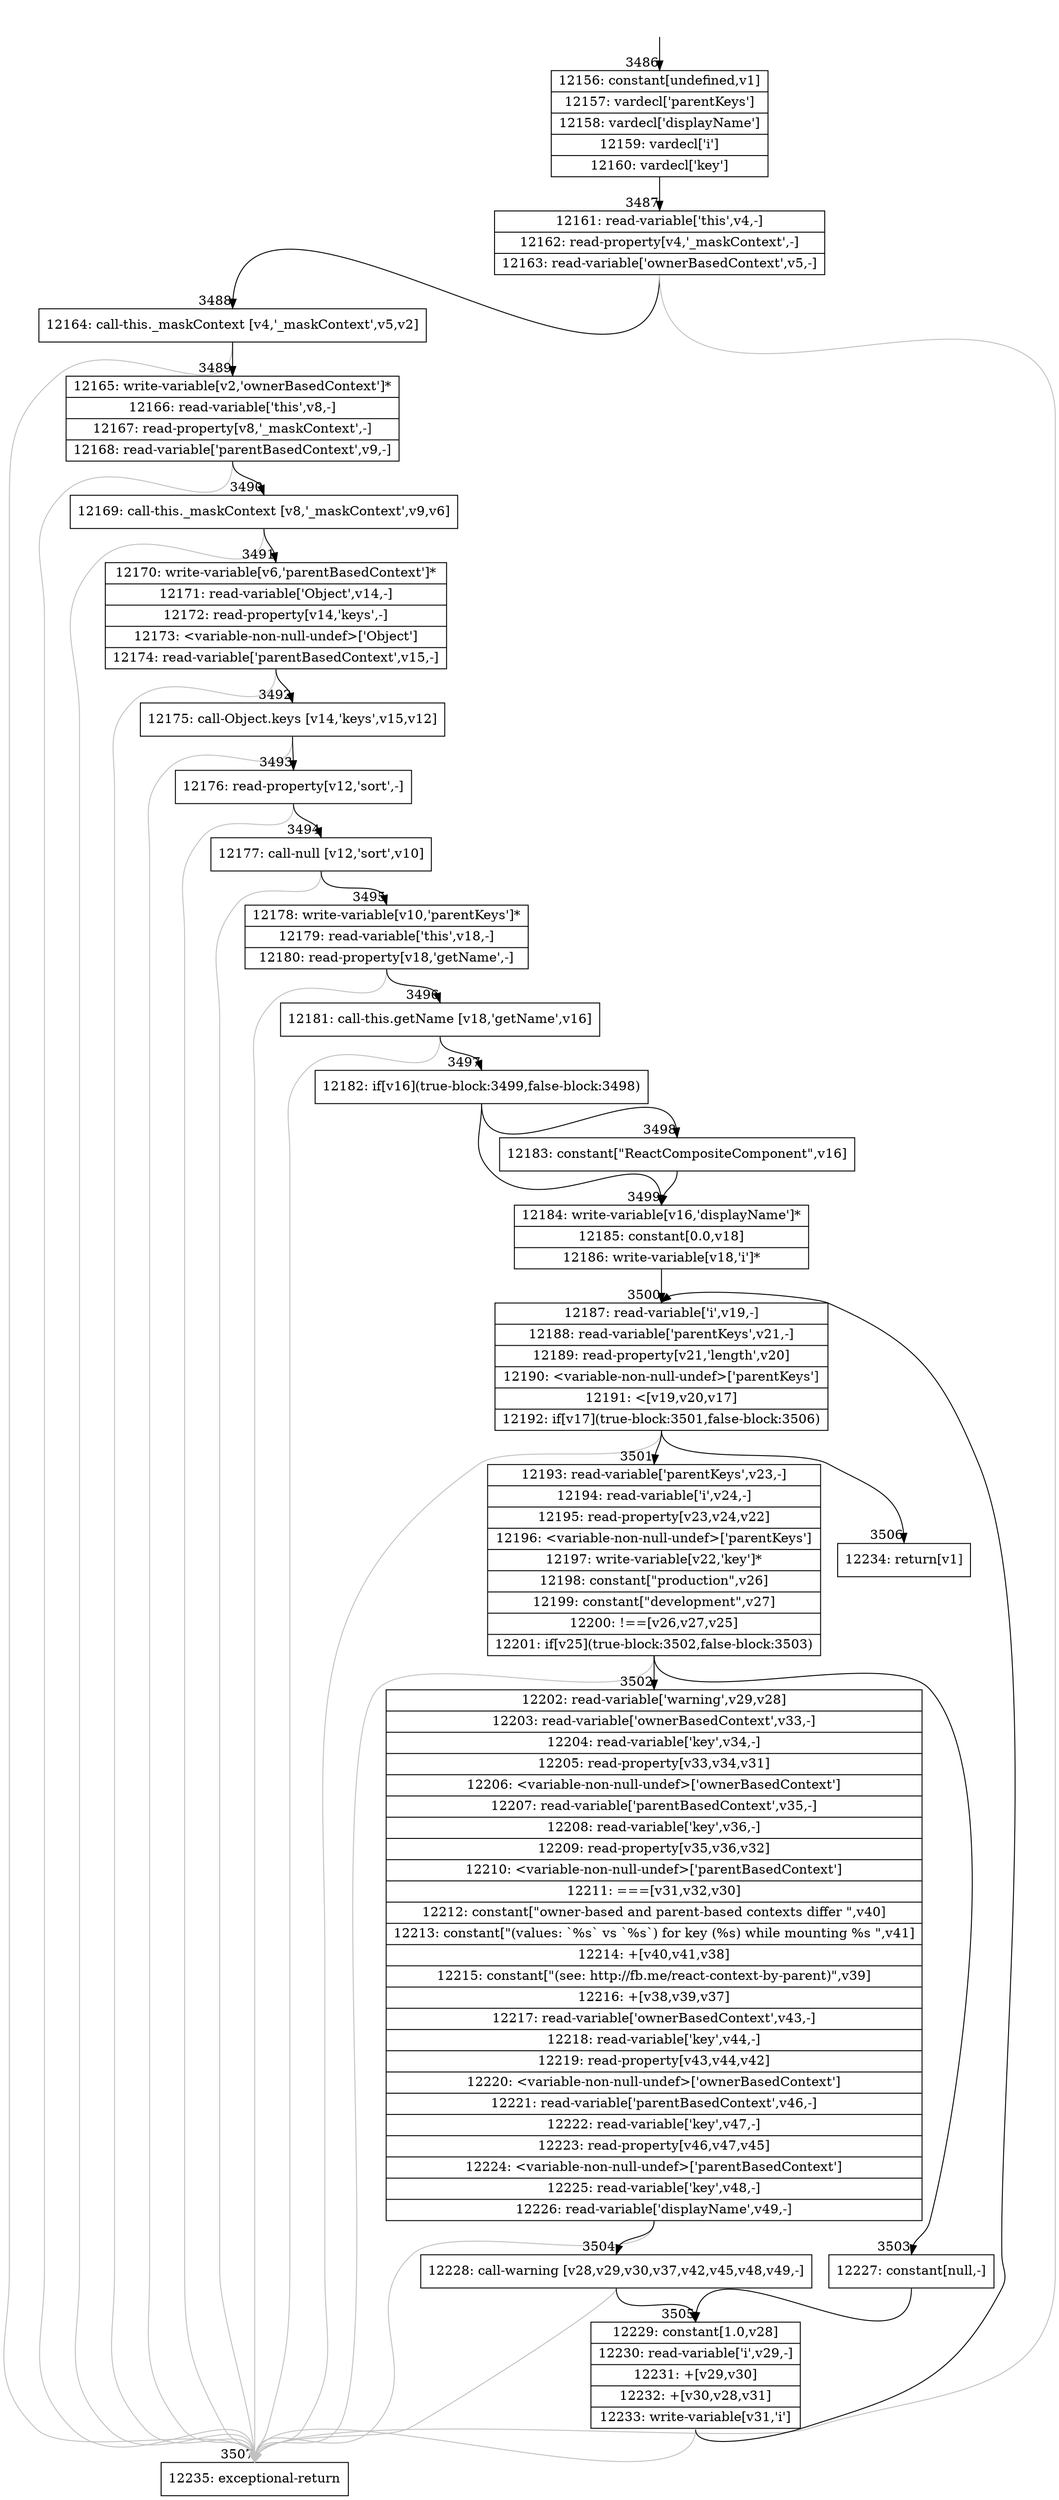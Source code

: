 digraph {
rankdir="TD"
BB_entry245[shape=none,label=""];
BB_entry245 -> BB3486 [tailport=s, headport=n, headlabel="    3486"]
BB3486 [shape=record label="{12156: constant[undefined,v1]|12157: vardecl['parentKeys']|12158: vardecl['displayName']|12159: vardecl['i']|12160: vardecl['key']}" ] 
BB3486 -> BB3487 [tailport=s, headport=n, headlabel="      3487"]
BB3487 [shape=record label="{12161: read-variable['this',v4,-]|12162: read-property[v4,'_maskContext',-]|12163: read-variable['ownerBasedContext',v5,-]}" ] 
BB3487 -> BB3488 [tailport=s, headport=n, headlabel="      3488"]
BB3487 -> BB3507 [tailport=s, headport=n, color=gray, headlabel="      3507"]
BB3488 [shape=record label="{12164: call-this._maskContext [v4,'_maskContext',v5,v2]}" ] 
BB3488 -> BB3489 [tailport=s, headport=n, headlabel="      3489"]
BB3488 -> BB3507 [tailport=s, headport=n, color=gray]
BB3489 [shape=record label="{12165: write-variable[v2,'ownerBasedContext']*|12166: read-variable['this',v8,-]|12167: read-property[v8,'_maskContext',-]|12168: read-variable['parentBasedContext',v9,-]}" ] 
BB3489 -> BB3490 [tailport=s, headport=n, headlabel="      3490"]
BB3489 -> BB3507 [tailport=s, headport=n, color=gray]
BB3490 [shape=record label="{12169: call-this._maskContext [v8,'_maskContext',v9,v6]}" ] 
BB3490 -> BB3491 [tailport=s, headport=n, headlabel="      3491"]
BB3490 -> BB3507 [tailport=s, headport=n, color=gray]
BB3491 [shape=record label="{12170: write-variable[v6,'parentBasedContext']*|12171: read-variable['Object',v14,-]|12172: read-property[v14,'keys',-]|12173: \<variable-non-null-undef\>['Object']|12174: read-variable['parentBasedContext',v15,-]}" ] 
BB3491 -> BB3492 [tailport=s, headport=n, headlabel="      3492"]
BB3491 -> BB3507 [tailport=s, headport=n, color=gray]
BB3492 [shape=record label="{12175: call-Object.keys [v14,'keys',v15,v12]}" ] 
BB3492 -> BB3493 [tailport=s, headport=n, headlabel="      3493"]
BB3492 -> BB3507 [tailport=s, headport=n, color=gray]
BB3493 [shape=record label="{12176: read-property[v12,'sort',-]}" ] 
BB3493 -> BB3494 [tailport=s, headport=n, headlabel="      3494"]
BB3493 -> BB3507 [tailport=s, headport=n, color=gray]
BB3494 [shape=record label="{12177: call-null [v12,'sort',v10]}" ] 
BB3494 -> BB3495 [tailport=s, headport=n, headlabel="      3495"]
BB3494 -> BB3507 [tailport=s, headport=n, color=gray]
BB3495 [shape=record label="{12178: write-variable[v10,'parentKeys']*|12179: read-variable['this',v18,-]|12180: read-property[v18,'getName',-]}" ] 
BB3495 -> BB3496 [tailport=s, headport=n, headlabel="      3496"]
BB3495 -> BB3507 [tailport=s, headport=n, color=gray]
BB3496 [shape=record label="{12181: call-this.getName [v18,'getName',v16]}" ] 
BB3496 -> BB3497 [tailport=s, headport=n, headlabel="      3497"]
BB3496 -> BB3507 [tailport=s, headport=n, color=gray]
BB3497 [shape=record label="{12182: if[v16](true-block:3499,false-block:3498)}" ] 
BB3497 -> BB3499 [tailport=s, headport=n, headlabel="      3499"]
BB3497 -> BB3498 [tailport=s, headport=n, headlabel="      3498"]
BB3498 [shape=record label="{12183: constant[\"ReactCompositeComponent\",v16]}" ] 
BB3498 -> BB3499 [tailport=s, headport=n]
BB3499 [shape=record label="{12184: write-variable[v16,'displayName']*|12185: constant[0.0,v18]|12186: write-variable[v18,'i']*}" ] 
BB3499 -> BB3500 [tailport=s, headport=n, headlabel="      3500"]
BB3500 [shape=record label="{12187: read-variable['i',v19,-]|12188: read-variable['parentKeys',v21,-]|12189: read-property[v21,'length',v20]|12190: \<variable-non-null-undef\>['parentKeys']|12191: \<[v19,v20,v17]|12192: if[v17](true-block:3501,false-block:3506)}" ] 
BB3500 -> BB3501 [tailport=s, headport=n, headlabel="      3501"]
BB3500 -> BB3506 [tailport=s, headport=n, headlabel="      3506"]
BB3500 -> BB3507 [tailport=s, headport=n, color=gray]
BB3501 [shape=record label="{12193: read-variable['parentKeys',v23,-]|12194: read-variable['i',v24,-]|12195: read-property[v23,v24,v22]|12196: \<variable-non-null-undef\>['parentKeys']|12197: write-variable[v22,'key']*|12198: constant[\"production\",v26]|12199: constant[\"development\",v27]|12200: !==[v26,v27,v25]|12201: if[v25](true-block:3502,false-block:3503)}" ] 
BB3501 -> BB3502 [tailport=s, headport=n, headlabel="      3502"]
BB3501 -> BB3503 [tailport=s, headport=n, headlabel="      3503"]
BB3501 -> BB3507 [tailport=s, headport=n, color=gray]
BB3502 [shape=record label="{12202: read-variable['warning',v29,v28]|12203: read-variable['ownerBasedContext',v33,-]|12204: read-variable['key',v34,-]|12205: read-property[v33,v34,v31]|12206: \<variable-non-null-undef\>['ownerBasedContext']|12207: read-variable['parentBasedContext',v35,-]|12208: read-variable['key',v36,-]|12209: read-property[v35,v36,v32]|12210: \<variable-non-null-undef\>['parentBasedContext']|12211: ===[v31,v32,v30]|12212: constant[\"owner-based and parent-based contexts differ \",v40]|12213: constant[\"(values: `%s` vs `%s`) for key (%s) while mounting %s \",v41]|12214: +[v40,v41,v38]|12215: constant[\"(see: http://fb.me/react-context-by-parent)\",v39]|12216: +[v38,v39,v37]|12217: read-variable['ownerBasedContext',v43,-]|12218: read-variable['key',v44,-]|12219: read-property[v43,v44,v42]|12220: \<variable-non-null-undef\>['ownerBasedContext']|12221: read-variable['parentBasedContext',v46,-]|12222: read-variable['key',v47,-]|12223: read-property[v46,v47,v45]|12224: \<variable-non-null-undef\>['parentBasedContext']|12225: read-variable['key',v48,-]|12226: read-variable['displayName',v49,-]}" ] 
BB3502 -> BB3504 [tailport=s, headport=n, headlabel="      3504"]
BB3502 -> BB3507 [tailport=s, headport=n, color=gray]
BB3503 [shape=record label="{12227: constant[null,-]}" ] 
BB3503 -> BB3505 [tailport=s, headport=n, headlabel="      3505"]
BB3504 [shape=record label="{12228: call-warning [v28,v29,v30,v37,v42,v45,v48,v49,-]}" ] 
BB3504 -> BB3505 [tailport=s, headport=n]
BB3504 -> BB3507 [tailport=s, headport=n, color=gray]
BB3505 [shape=record label="{12229: constant[1.0,v28]|12230: read-variable['i',v29,-]|12231: +[v29,v30]|12232: +[v30,v28,v31]|12233: write-variable[v31,'i']}" ] 
BB3505 -> BB3500 [tailport=s, headport=n]
BB3505 -> BB3507 [tailport=s, headport=n, color=gray]
BB3506 [shape=record label="{12234: return[v1]}" ] 
BB3507 [shape=record label="{12235: exceptional-return}" ] 
//#$~ 6744
}
